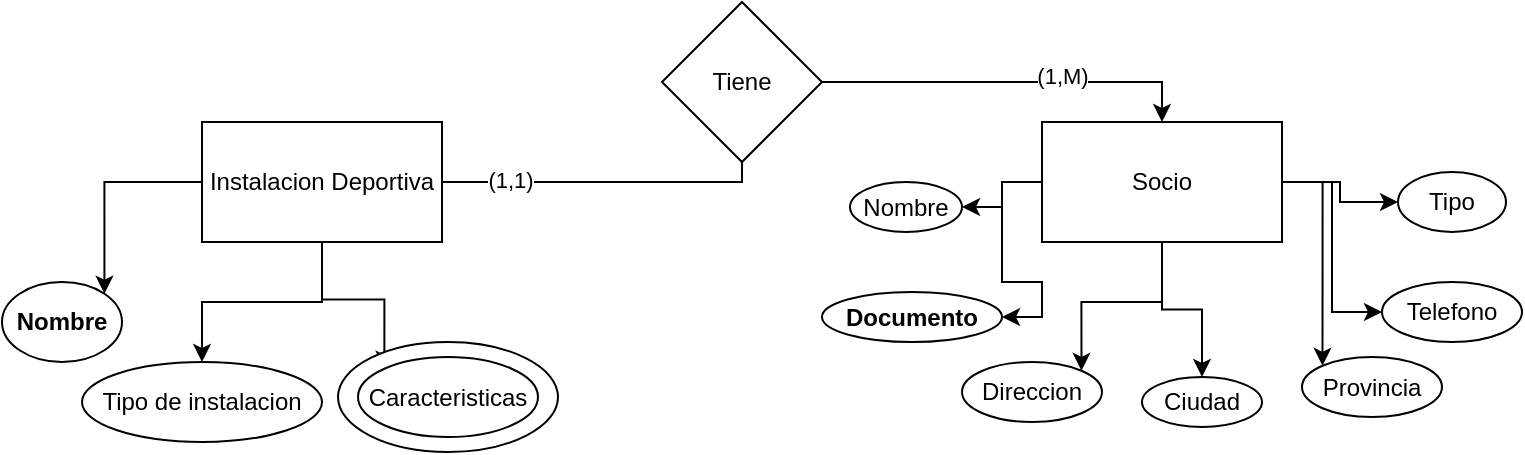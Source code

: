<mxfile version="21.7.2" type="github">
  <diagram name="Página-1" id="hyoygEu00sJUBRQJcLb9">
    <mxGraphModel dx="982" dy="549" grid="1" gridSize="10" guides="1" tooltips="1" connect="1" arrows="1" fold="1" page="1" pageScale="1" pageWidth="827" pageHeight="1169" math="0" shadow="0">
      <root>
        <mxCell id="0" />
        <mxCell id="1" parent="0" />
        <mxCell id="QoFn2yfLO23CZvwwbxpm-6" style="edgeStyle=orthogonalEdgeStyle;rounded=0;orthogonalLoop=1;jettySize=auto;html=1;entryX=1;entryY=0;entryDx=0;entryDy=0;" edge="1" parent="1" source="QoFn2yfLO23CZvwwbxpm-1" target="QoFn2yfLO23CZvwwbxpm-2">
          <mxGeometry relative="1" as="geometry" />
        </mxCell>
        <mxCell id="QoFn2yfLO23CZvwwbxpm-7" style="edgeStyle=orthogonalEdgeStyle;rounded=0;orthogonalLoop=1;jettySize=auto;html=1;" edge="1" parent="1" source="QoFn2yfLO23CZvwwbxpm-1" target="QoFn2yfLO23CZvwwbxpm-3">
          <mxGeometry relative="1" as="geometry" />
        </mxCell>
        <mxCell id="QoFn2yfLO23CZvwwbxpm-8" style="edgeStyle=orthogonalEdgeStyle;rounded=0;orthogonalLoop=1;jettySize=auto;html=1;entryX=0;entryY=0;entryDx=0;entryDy=0;" edge="1" parent="1" source="QoFn2yfLO23CZvwwbxpm-1" target="QoFn2yfLO23CZvwwbxpm-4">
          <mxGeometry relative="1" as="geometry" />
        </mxCell>
        <mxCell id="QoFn2yfLO23CZvwwbxpm-24" style="edgeStyle=orthogonalEdgeStyle;rounded=0;orthogonalLoop=1;jettySize=auto;html=1;entryX=0.5;entryY=0;entryDx=0;entryDy=0;" edge="1" parent="1" source="QoFn2yfLO23CZvwwbxpm-1" target="QoFn2yfLO23CZvwwbxpm-9">
          <mxGeometry relative="1" as="geometry" />
        </mxCell>
        <mxCell id="QoFn2yfLO23CZvwwbxpm-26" value="(1,M)" style="edgeLabel;html=1;align=center;verticalAlign=middle;resizable=0;points=[];" vertex="1" connectable="0" parent="QoFn2yfLO23CZvwwbxpm-24">
          <mxGeometry x="0.673" y="3" relative="1" as="geometry">
            <mxPoint as="offset" />
          </mxGeometry>
        </mxCell>
        <mxCell id="QoFn2yfLO23CZvwwbxpm-27" value="(1,1)" style="edgeLabel;html=1;align=center;verticalAlign=middle;resizable=0;points=[];" vertex="1" connectable="0" parent="QoFn2yfLO23CZvwwbxpm-24">
          <mxGeometry x="-0.844" y="1" relative="1" as="geometry">
            <mxPoint as="offset" />
          </mxGeometry>
        </mxCell>
        <mxCell id="QoFn2yfLO23CZvwwbxpm-1" value="Instalacion Deportiva" style="rounded=0;whiteSpace=wrap;html=1;" vertex="1" parent="1">
          <mxGeometry x="130" y="90" width="120" height="60" as="geometry" />
        </mxCell>
        <mxCell id="QoFn2yfLO23CZvwwbxpm-2" value="&lt;b&gt;Nombre&lt;/b&gt;" style="ellipse;whiteSpace=wrap;html=1;" vertex="1" parent="1">
          <mxGeometry x="30" y="170" width="60" height="40" as="geometry" />
        </mxCell>
        <mxCell id="QoFn2yfLO23CZvwwbxpm-3" value="Tipo de instalacion" style="ellipse;whiteSpace=wrap;html=1;" vertex="1" parent="1">
          <mxGeometry x="70" y="210" width="120" height="40" as="geometry" />
        </mxCell>
        <mxCell id="QoFn2yfLO23CZvwwbxpm-5" value="" style="ellipse;whiteSpace=wrap;html=1;" vertex="1" parent="1">
          <mxGeometry x="198" y="200" width="110" height="55" as="geometry" />
        </mxCell>
        <mxCell id="QoFn2yfLO23CZvwwbxpm-4" value="Caracteristicas" style="ellipse;whiteSpace=wrap;html=1;" vertex="1" parent="1">
          <mxGeometry x="208" y="207.5" width="90" height="40" as="geometry" />
        </mxCell>
        <mxCell id="QoFn2yfLO23CZvwwbxpm-17" style="edgeStyle=orthogonalEdgeStyle;rounded=0;orthogonalLoop=1;jettySize=auto;html=1;entryX=1;entryY=0.5;entryDx=0;entryDy=0;" edge="1" parent="1" source="QoFn2yfLO23CZvwwbxpm-9" target="QoFn2yfLO23CZvwwbxpm-15">
          <mxGeometry relative="1" as="geometry" />
        </mxCell>
        <mxCell id="QoFn2yfLO23CZvwwbxpm-18" style="edgeStyle=orthogonalEdgeStyle;rounded=0;orthogonalLoop=1;jettySize=auto;html=1;entryX=1;entryY=0.5;entryDx=0;entryDy=0;" edge="1" parent="1" source="QoFn2yfLO23CZvwwbxpm-9" target="QoFn2yfLO23CZvwwbxpm-10">
          <mxGeometry relative="1" as="geometry" />
        </mxCell>
        <mxCell id="QoFn2yfLO23CZvwwbxpm-19" style="edgeStyle=orthogonalEdgeStyle;rounded=0;orthogonalLoop=1;jettySize=auto;html=1;entryX=1;entryY=0;entryDx=0;entryDy=0;" edge="1" parent="1" source="QoFn2yfLO23CZvwwbxpm-9" target="QoFn2yfLO23CZvwwbxpm-11">
          <mxGeometry relative="1" as="geometry" />
        </mxCell>
        <mxCell id="QoFn2yfLO23CZvwwbxpm-20" style="edgeStyle=orthogonalEdgeStyle;rounded=0;orthogonalLoop=1;jettySize=auto;html=1;entryX=0.5;entryY=0;entryDx=0;entryDy=0;" edge="1" parent="1" source="QoFn2yfLO23CZvwwbxpm-9" target="QoFn2yfLO23CZvwwbxpm-12">
          <mxGeometry relative="1" as="geometry" />
        </mxCell>
        <mxCell id="QoFn2yfLO23CZvwwbxpm-21" style="edgeStyle=orthogonalEdgeStyle;rounded=0;orthogonalLoop=1;jettySize=auto;html=1;entryX=0;entryY=0;entryDx=0;entryDy=0;" edge="1" parent="1" source="QoFn2yfLO23CZvwwbxpm-9" target="QoFn2yfLO23CZvwwbxpm-13">
          <mxGeometry relative="1" as="geometry" />
        </mxCell>
        <mxCell id="QoFn2yfLO23CZvwwbxpm-22" style="edgeStyle=orthogonalEdgeStyle;rounded=0;orthogonalLoop=1;jettySize=auto;html=1;entryX=0;entryY=0.5;entryDx=0;entryDy=0;" edge="1" parent="1" source="QoFn2yfLO23CZvwwbxpm-9" target="QoFn2yfLO23CZvwwbxpm-14">
          <mxGeometry relative="1" as="geometry" />
        </mxCell>
        <mxCell id="QoFn2yfLO23CZvwwbxpm-23" style="edgeStyle=orthogonalEdgeStyle;rounded=0;orthogonalLoop=1;jettySize=auto;html=1;entryX=0;entryY=0.5;entryDx=0;entryDy=0;" edge="1" parent="1" source="QoFn2yfLO23CZvwwbxpm-9" target="QoFn2yfLO23CZvwwbxpm-16">
          <mxGeometry relative="1" as="geometry" />
        </mxCell>
        <mxCell id="QoFn2yfLO23CZvwwbxpm-9" value="Socio" style="rounded=0;whiteSpace=wrap;html=1;" vertex="1" parent="1">
          <mxGeometry x="550" y="90" width="120" height="60" as="geometry" />
        </mxCell>
        <mxCell id="QoFn2yfLO23CZvwwbxpm-10" value="&lt;b&gt;Documento&lt;/b&gt;" style="ellipse;whiteSpace=wrap;html=1;" vertex="1" parent="1">
          <mxGeometry x="440" y="175" width="90" height="25" as="geometry" />
        </mxCell>
        <mxCell id="QoFn2yfLO23CZvwwbxpm-11" value="Direccion" style="ellipse;whiteSpace=wrap;html=1;" vertex="1" parent="1">
          <mxGeometry x="510" y="210" width="70" height="30" as="geometry" />
        </mxCell>
        <mxCell id="QoFn2yfLO23CZvwwbxpm-12" value="Ciudad" style="ellipse;whiteSpace=wrap;html=1;" vertex="1" parent="1">
          <mxGeometry x="600" y="217.5" width="60" height="25" as="geometry" />
        </mxCell>
        <mxCell id="QoFn2yfLO23CZvwwbxpm-13" value="Provincia" style="ellipse;whiteSpace=wrap;html=1;" vertex="1" parent="1">
          <mxGeometry x="680" y="207.5" width="70" height="30" as="geometry" />
        </mxCell>
        <mxCell id="QoFn2yfLO23CZvwwbxpm-14" value="Telefono" style="ellipse;whiteSpace=wrap;html=1;" vertex="1" parent="1">
          <mxGeometry x="720" y="170" width="70" height="30" as="geometry" />
        </mxCell>
        <mxCell id="QoFn2yfLO23CZvwwbxpm-15" value="Nombre" style="ellipse;whiteSpace=wrap;html=1;" vertex="1" parent="1">
          <mxGeometry x="454" y="120" width="56" height="25" as="geometry" />
        </mxCell>
        <mxCell id="QoFn2yfLO23CZvwwbxpm-16" value="Tipo" style="ellipse;whiteSpace=wrap;html=1;" vertex="1" parent="1">
          <mxGeometry x="728" y="115" width="54" height="30" as="geometry" />
        </mxCell>
        <mxCell id="QoFn2yfLO23CZvwwbxpm-25" value="Tiene" style="rhombus;whiteSpace=wrap;html=1;" vertex="1" parent="1">
          <mxGeometry x="360" y="30" width="80" height="80" as="geometry" />
        </mxCell>
      </root>
    </mxGraphModel>
  </diagram>
</mxfile>
